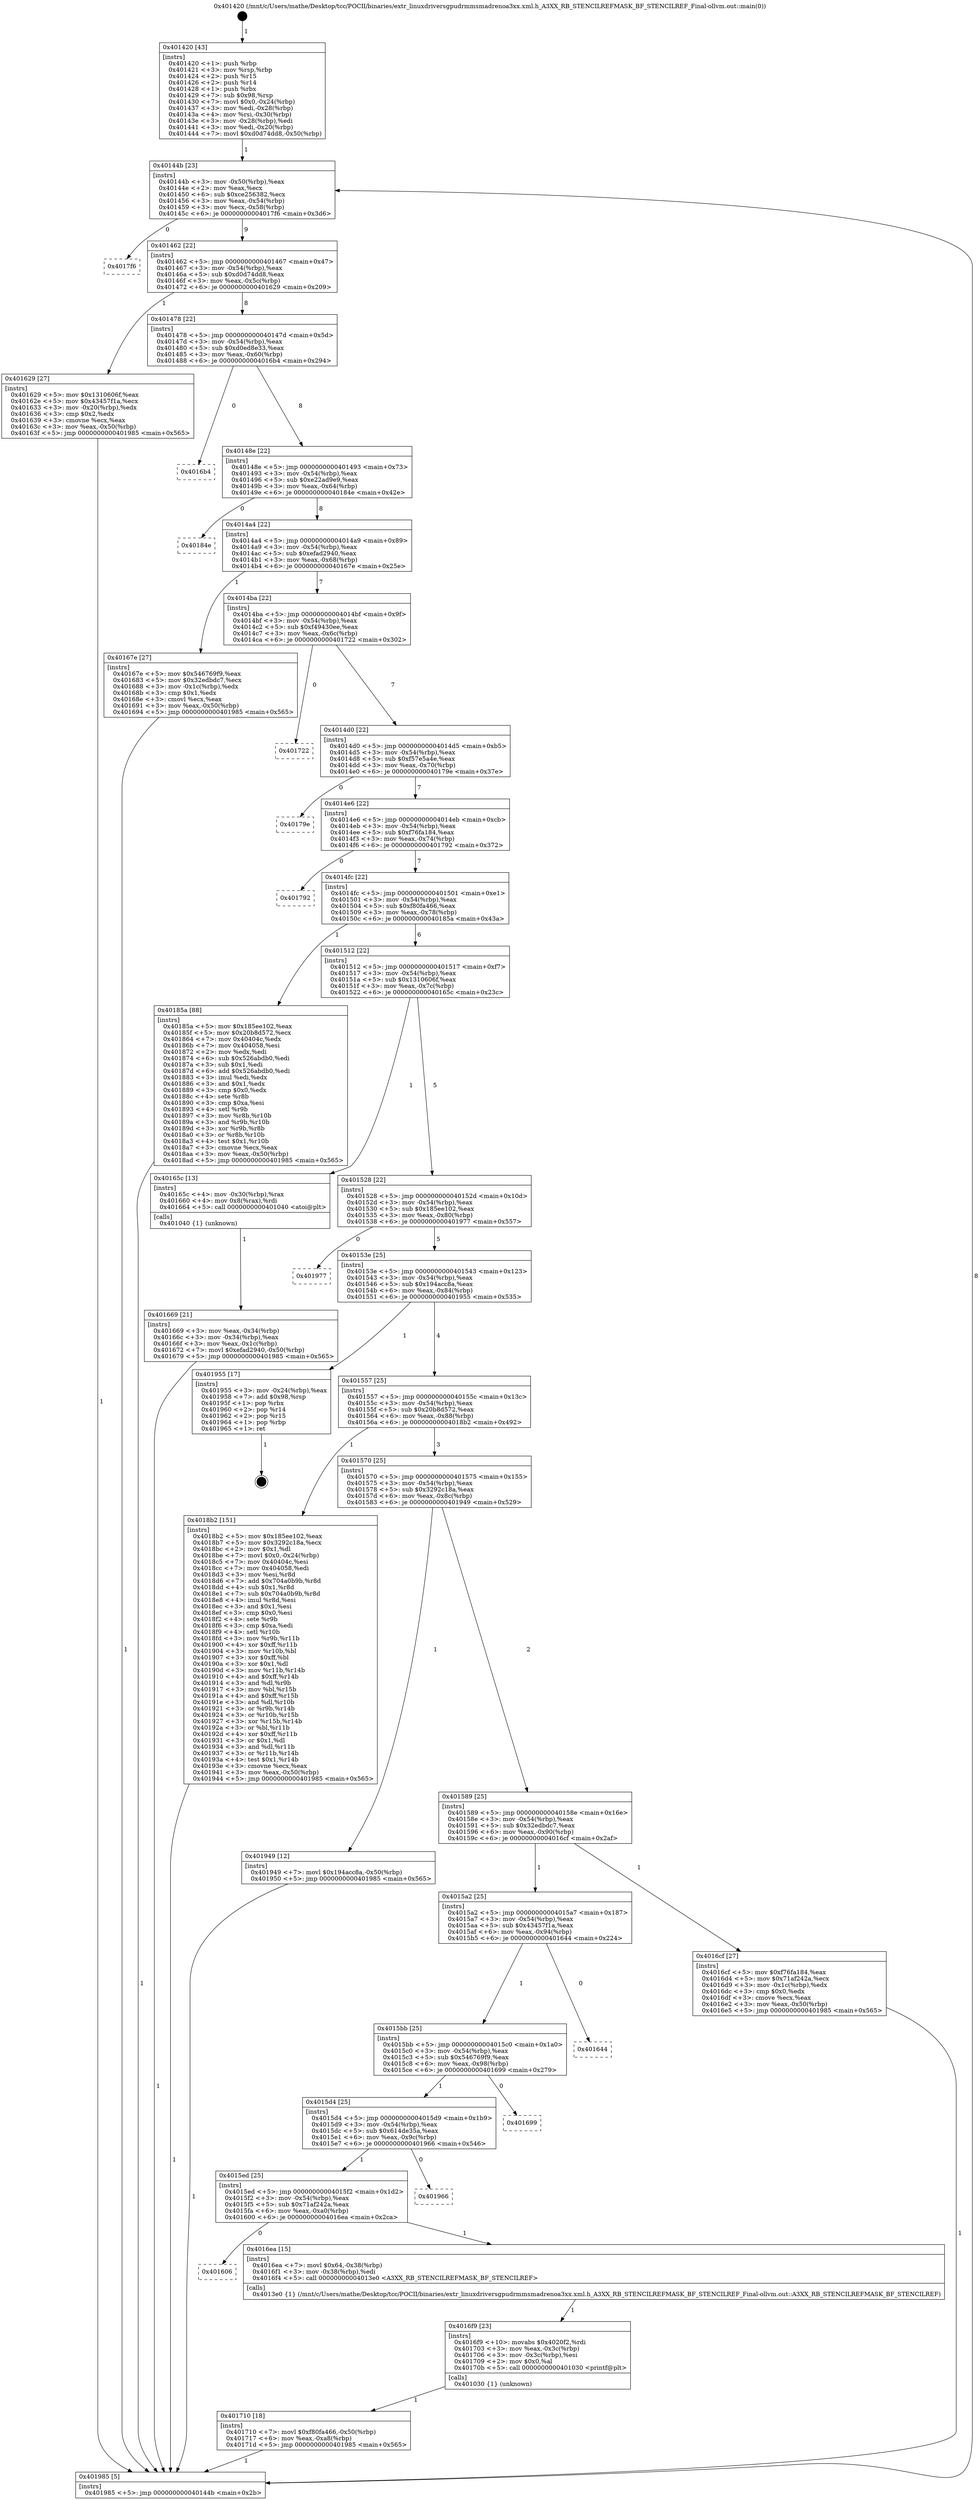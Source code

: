 digraph "0x401420" {
  label = "0x401420 (/mnt/c/Users/mathe/Desktop/tcc/POCII/binaries/extr_linuxdriversgpudrmmsmadrenoa3xx.xml.h_A3XX_RB_STENCILREFMASK_BF_STENCILREF_Final-ollvm.out::main(0))"
  labelloc = "t"
  node[shape=record]

  Entry [label="",width=0.3,height=0.3,shape=circle,fillcolor=black,style=filled]
  "0x40144b" [label="{
     0x40144b [23]\l
     | [instrs]\l
     &nbsp;&nbsp;0x40144b \<+3\>: mov -0x50(%rbp),%eax\l
     &nbsp;&nbsp;0x40144e \<+2\>: mov %eax,%ecx\l
     &nbsp;&nbsp;0x401450 \<+6\>: sub $0xce256382,%ecx\l
     &nbsp;&nbsp;0x401456 \<+3\>: mov %eax,-0x54(%rbp)\l
     &nbsp;&nbsp;0x401459 \<+3\>: mov %ecx,-0x58(%rbp)\l
     &nbsp;&nbsp;0x40145c \<+6\>: je 00000000004017f6 \<main+0x3d6\>\l
  }"]
  "0x4017f6" [label="{
     0x4017f6\l
  }", style=dashed]
  "0x401462" [label="{
     0x401462 [22]\l
     | [instrs]\l
     &nbsp;&nbsp;0x401462 \<+5\>: jmp 0000000000401467 \<main+0x47\>\l
     &nbsp;&nbsp;0x401467 \<+3\>: mov -0x54(%rbp),%eax\l
     &nbsp;&nbsp;0x40146a \<+5\>: sub $0xd0d74dd8,%eax\l
     &nbsp;&nbsp;0x40146f \<+3\>: mov %eax,-0x5c(%rbp)\l
     &nbsp;&nbsp;0x401472 \<+6\>: je 0000000000401629 \<main+0x209\>\l
  }"]
  Exit [label="",width=0.3,height=0.3,shape=circle,fillcolor=black,style=filled,peripheries=2]
  "0x401629" [label="{
     0x401629 [27]\l
     | [instrs]\l
     &nbsp;&nbsp;0x401629 \<+5\>: mov $0x1310606f,%eax\l
     &nbsp;&nbsp;0x40162e \<+5\>: mov $0x43457f1a,%ecx\l
     &nbsp;&nbsp;0x401633 \<+3\>: mov -0x20(%rbp),%edx\l
     &nbsp;&nbsp;0x401636 \<+3\>: cmp $0x2,%edx\l
     &nbsp;&nbsp;0x401639 \<+3\>: cmovne %ecx,%eax\l
     &nbsp;&nbsp;0x40163c \<+3\>: mov %eax,-0x50(%rbp)\l
     &nbsp;&nbsp;0x40163f \<+5\>: jmp 0000000000401985 \<main+0x565\>\l
  }"]
  "0x401478" [label="{
     0x401478 [22]\l
     | [instrs]\l
     &nbsp;&nbsp;0x401478 \<+5\>: jmp 000000000040147d \<main+0x5d\>\l
     &nbsp;&nbsp;0x40147d \<+3\>: mov -0x54(%rbp),%eax\l
     &nbsp;&nbsp;0x401480 \<+5\>: sub $0xd0ed8e33,%eax\l
     &nbsp;&nbsp;0x401485 \<+3\>: mov %eax,-0x60(%rbp)\l
     &nbsp;&nbsp;0x401488 \<+6\>: je 00000000004016b4 \<main+0x294\>\l
  }"]
  "0x401985" [label="{
     0x401985 [5]\l
     | [instrs]\l
     &nbsp;&nbsp;0x401985 \<+5\>: jmp 000000000040144b \<main+0x2b\>\l
  }"]
  "0x401420" [label="{
     0x401420 [43]\l
     | [instrs]\l
     &nbsp;&nbsp;0x401420 \<+1\>: push %rbp\l
     &nbsp;&nbsp;0x401421 \<+3\>: mov %rsp,%rbp\l
     &nbsp;&nbsp;0x401424 \<+2\>: push %r15\l
     &nbsp;&nbsp;0x401426 \<+2\>: push %r14\l
     &nbsp;&nbsp;0x401428 \<+1\>: push %rbx\l
     &nbsp;&nbsp;0x401429 \<+7\>: sub $0x98,%rsp\l
     &nbsp;&nbsp;0x401430 \<+7\>: movl $0x0,-0x24(%rbp)\l
     &nbsp;&nbsp;0x401437 \<+3\>: mov %edi,-0x28(%rbp)\l
     &nbsp;&nbsp;0x40143a \<+4\>: mov %rsi,-0x30(%rbp)\l
     &nbsp;&nbsp;0x40143e \<+3\>: mov -0x28(%rbp),%edi\l
     &nbsp;&nbsp;0x401441 \<+3\>: mov %edi,-0x20(%rbp)\l
     &nbsp;&nbsp;0x401444 \<+7\>: movl $0xd0d74dd8,-0x50(%rbp)\l
  }"]
  "0x401710" [label="{
     0x401710 [18]\l
     | [instrs]\l
     &nbsp;&nbsp;0x401710 \<+7\>: movl $0xf80fa466,-0x50(%rbp)\l
     &nbsp;&nbsp;0x401717 \<+6\>: mov %eax,-0xa8(%rbp)\l
     &nbsp;&nbsp;0x40171d \<+5\>: jmp 0000000000401985 \<main+0x565\>\l
  }"]
  "0x4016b4" [label="{
     0x4016b4\l
  }", style=dashed]
  "0x40148e" [label="{
     0x40148e [22]\l
     | [instrs]\l
     &nbsp;&nbsp;0x40148e \<+5\>: jmp 0000000000401493 \<main+0x73\>\l
     &nbsp;&nbsp;0x401493 \<+3\>: mov -0x54(%rbp),%eax\l
     &nbsp;&nbsp;0x401496 \<+5\>: sub $0xe22ad9e9,%eax\l
     &nbsp;&nbsp;0x40149b \<+3\>: mov %eax,-0x64(%rbp)\l
     &nbsp;&nbsp;0x40149e \<+6\>: je 000000000040184e \<main+0x42e\>\l
  }"]
  "0x4016f9" [label="{
     0x4016f9 [23]\l
     | [instrs]\l
     &nbsp;&nbsp;0x4016f9 \<+10\>: movabs $0x4020f2,%rdi\l
     &nbsp;&nbsp;0x401703 \<+3\>: mov %eax,-0x3c(%rbp)\l
     &nbsp;&nbsp;0x401706 \<+3\>: mov -0x3c(%rbp),%esi\l
     &nbsp;&nbsp;0x401709 \<+2\>: mov $0x0,%al\l
     &nbsp;&nbsp;0x40170b \<+5\>: call 0000000000401030 \<printf@plt\>\l
     | [calls]\l
     &nbsp;&nbsp;0x401030 \{1\} (unknown)\l
  }"]
  "0x40184e" [label="{
     0x40184e\l
  }", style=dashed]
  "0x4014a4" [label="{
     0x4014a4 [22]\l
     | [instrs]\l
     &nbsp;&nbsp;0x4014a4 \<+5\>: jmp 00000000004014a9 \<main+0x89\>\l
     &nbsp;&nbsp;0x4014a9 \<+3\>: mov -0x54(%rbp),%eax\l
     &nbsp;&nbsp;0x4014ac \<+5\>: sub $0xefad2940,%eax\l
     &nbsp;&nbsp;0x4014b1 \<+3\>: mov %eax,-0x68(%rbp)\l
     &nbsp;&nbsp;0x4014b4 \<+6\>: je 000000000040167e \<main+0x25e\>\l
  }"]
  "0x401606" [label="{
     0x401606\l
  }", style=dashed]
  "0x40167e" [label="{
     0x40167e [27]\l
     | [instrs]\l
     &nbsp;&nbsp;0x40167e \<+5\>: mov $0x546769f9,%eax\l
     &nbsp;&nbsp;0x401683 \<+5\>: mov $0x32edbdc7,%ecx\l
     &nbsp;&nbsp;0x401688 \<+3\>: mov -0x1c(%rbp),%edx\l
     &nbsp;&nbsp;0x40168b \<+3\>: cmp $0x1,%edx\l
     &nbsp;&nbsp;0x40168e \<+3\>: cmovl %ecx,%eax\l
     &nbsp;&nbsp;0x401691 \<+3\>: mov %eax,-0x50(%rbp)\l
     &nbsp;&nbsp;0x401694 \<+5\>: jmp 0000000000401985 \<main+0x565\>\l
  }"]
  "0x4014ba" [label="{
     0x4014ba [22]\l
     | [instrs]\l
     &nbsp;&nbsp;0x4014ba \<+5\>: jmp 00000000004014bf \<main+0x9f\>\l
     &nbsp;&nbsp;0x4014bf \<+3\>: mov -0x54(%rbp),%eax\l
     &nbsp;&nbsp;0x4014c2 \<+5\>: sub $0xf49430ee,%eax\l
     &nbsp;&nbsp;0x4014c7 \<+3\>: mov %eax,-0x6c(%rbp)\l
     &nbsp;&nbsp;0x4014ca \<+6\>: je 0000000000401722 \<main+0x302\>\l
  }"]
  "0x4016ea" [label="{
     0x4016ea [15]\l
     | [instrs]\l
     &nbsp;&nbsp;0x4016ea \<+7\>: movl $0x64,-0x38(%rbp)\l
     &nbsp;&nbsp;0x4016f1 \<+3\>: mov -0x38(%rbp),%edi\l
     &nbsp;&nbsp;0x4016f4 \<+5\>: call 00000000004013e0 \<A3XX_RB_STENCILREFMASK_BF_STENCILREF\>\l
     | [calls]\l
     &nbsp;&nbsp;0x4013e0 \{1\} (/mnt/c/Users/mathe/Desktop/tcc/POCII/binaries/extr_linuxdriversgpudrmmsmadrenoa3xx.xml.h_A3XX_RB_STENCILREFMASK_BF_STENCILREF_Final-ollvm.out::A3XX_RB_STENCILREFMASK_BF_STENCILREF)\l
  }"]
  "0x401722" [label="{
     0x401722\l
  }", style=dashed]
  "0x4014d0" [label="{
     0x4014d0 [22]\l
     | [instrs]\l
     &nbsp;&nbsp;0x4014d0 \<+5\>: jmp 00000000004014d5 \<main+0xb5\>\l
     &nbsp;&nbsp;0x4014d5 \<+3\>: mov -0x54(%rbp),%eax\l
     &nbsp;&nbsp;0x4014d8 \<+5\>: sub $0xf57e5a4e,%eax\l
     &nbsp;&nbsp;0x4014dd \<+3\>: mov %eax,-0x70(%rbp)\l
     &nbsp;&nbsp;0x4014e0 \<+6\>: je 000000000040179e \<main+0x37e\>\l
  }"]
  "0x4015ed" [label="{
     0x4015ed [25]\l
     | [instrs]\l
     &nbsp;&nbsp;0x4015ed \<+5\>: jmp 00000000004015f2 \<main+0x1d2\>\l
     &nbsp;&nbsp;0x4015f2 \<+3\>: mov -0x54(%rbp),%eax\l
     &nbsp;&nbsp;0x4015f5 \<+5\>: sub $0x71af242a,%eax\l
     &nbsp;&nbsp;0x4015fa \<+6\>: mov %eax,-0xa0(%rbp)\l
     &nbsp;&nbsp;0x401600 \<+6\>: je 00000000004016ea \<main+0x2ca\>\l
  }"]
  "0x40179e" [label="{
     0x40179e\l
  }", style=dashed]
  "0x4014e6" [label="{
     0x4014e6 [22]\l
     | [instrs]\l
     &nbsp;&nbsp;0x4014e6 \<+5\>: jmp 00000000004014eb \<main+0xcb\>\l
     &nbsp;&nbsp;0x4014eb \<+3\>: mov -0x54(%rbp),%eax\l
     &nbsp;&nbsp;0x4014ee \<+5\>: sub $0xf76fa184,%eax\l
     &nbsp;&nbsp;0x4014f3 \<+3\>: mov %eax,-0x74(%rbp)\l
     &nbsp;&nbsp;0x4014f6 \<+6\>: je 0000000000401792 \<main+0x372\>\l
  }"]
  "0x401966" [label="{
     0x401966\l
  }", style=dashed]
  "0x401792" [label="{
     0x401792\l
  }", style=dashed]
  "0x4014fc" [label="{
     0x4014fc [22]\l
     | [instrs]\l
     &nbsp;&nbsp;0x4014fc \<+5\>: jmp 0000000000401501 \<main+0xe1\>\l
     &nbsp;&nbsp;0x401501 \<+3\>: mov -0x54(%rbp),%eax\l
     &nbsp;&nbsp;0x401504 \<+5\>: sub $0xf80fa466,%eax\l
     &nbsp;&nbsp;0x401509 \<+3\>: mov %eax,-0x78(%rbp)\l
     &nbsp;&nbsp;0x40150c \<+6\>: je 000000000040185a \<main+0x43a\>\l
  }"]
  "0x4015d4" [label="{
     0x4015d4 [25]\l
     | [instrs]\l
     &nbsp;&nbsp;0x4015d4 \<+5\>: jmp 00000000004015d9 \<main+0x1b9\>\l
     &nbsp;&nbsp;0x4015d9 \<+3\>: mov -0x54(%rbp),%eax\l
     &nbsp;&nbsp;0x4015dc \<+5\>: sub $0x614de35a,%eax\l
     &nbsp;&nbsp;0x4015e1 \<+6\>: mov %eax,-0x9c(%rbp)\l
     &nbsp;&nbsp;0x4015e7 \<+6\>: je 0000000000401966 \<main+0x546\>\l
  }"]
  "0x40185a" [label="{
     0x40185a [88]\l
     | [instrs]\l
     &nbsp;&nbsp;0x40185a \<+5\>: mov $0x185ee102,%eax\l
     &nbsp;&nbsp;0x40185f \<+5\>: mov $0x20b8d572,%ecx\l
     &nbsp;&nbsp;0x401864 \<+7\>: mov 0x40404c,%edx\l
     &nbsp;&nbsp;0x40186b \<+7\>: mov 0x404058,%esi\l
     &nbsp;&nbsp;0x401872 \<+2\>: mov %edx,%edi\l
     &nbsp;&nbsp;0x401874 \<+6\>: sub $0x526abdb0,%edi\l
     &nbsp;&nbsp;0x40187a \<+3\>: sub $0x1,%edi\l
     &nbsp;&nbsp;0x40187d \<+6\>: add $0x526abdb0,%edi\l
     &nbsp;&nbsp;0x401883 \<+3\>: imul %edi,%edx\l
     &nbsp;&nbsp;0x401886 \<+3\>: and $0x1,%edx\l
     &nbsp;&nbsp;0x401889 \<+3\>: cmp $0x0,%edx\l
     &nbsp;&nbsp;0x40188c \<+4\>: sete %r8b\l
     &nbsp;&nbsp;0x401890 \<+3\>: cmp $0xa,%esi\l
     &nbsp;&nbsp;0x401893 \<+4\>: setl %r9b\l
     &nbsp;&nbsp;0x401897 \<+3\>: mov %r8b,%r10b\l
     &nbsp;&nbsp;0x40189a \<+3\>: and %r9b,%r10b\l
     &nbsp;&nbsp;0x40189d \<+3\>: xor %r9b,%r8b\l
     &nbsp;&nbsp;0x4018a0 \<+3\>: or %r8b,%r10b\l
     &nbsp;&nbsp;0x4018a3 \<+4\>: test $0x1,%r10b\l
     &nbsp;&nbsp;0x4018a7 \<+3\>: cmovne %ecx,%eax\l
     &nbsp;&nbsp;0x4018aa \<+3\>: mov %eax,-0x50(%rbp)\l
     &nbsp;&nbsp;0x4018ad \<+5\>: jmp 0000000000401985 \<main+0x565\>\l
  }"]
  "0x401512" [label="{
     0x401512 [22]\l
     | [instrs]\l
     &nbsp;&nbsp;0x401512 \<+5\>: jmp 0000000000401517 \<main+0xf7\>\l
     &nbsp;&nbsp;0x401517 \<+3\>: mov -0x54(%rbp),%eax\l
     &nbsp;&nbsp;0x40151a \<+5\>: sub $0x1310606f,%eax\l
     &nbsp;&nbsp;0x40151f \<+3\>: mov %eax,-0x7c(%rbp)\l
     &nbsp;&nbsp;0x401522 \<+6\>: je 000000000040165c \<main+0x23c\>\l
  }"]
  "0x401699" [label="{
     0x401699\l
  }", style=dashed]
  "0x40165c" [label="{
     0x40165c [13]\l
     | [instrs]\l
     &nbsp;&nbsp;0x40165c \<+4\>: mov -0x30(%rbp),%rax\l
     &nbsp;&nbsp;0x401660 \<+4\>: mov 0x8(%rax),%rdi\l
     &nbsp;&nbsp;0x401664 \<+5\>: call 0000000000401040 \<atoi@plt\>\l
     | [calls]\l
     &nbsp;&nbsp;0x401040 \{1\} (unknown)\l
  }"]
  "0x401528" [label="{
     0x401528 [22]\l
     | [instrs]\l
     &nbsp;&nbsp;0x401528 \<+5\>: jmp 000000000040152d \<main+0x10d\>\l
     &nbsp;&nbsp;0x40152d \<+3\>: mov -0x54(%rbp),%eax\l
     &nbsp;&nbsp;0x401530 \<+5\>: sub $0x185ee102,%eax\l
     &nbsp;&nbsp;0x401535 \<+3\>: mov %eax,-0x80(%rbp)\l
     &nbsp;&nbsp;0x401538 \<+6\>: je 0000000000401977 \<main+0x557\>\l
  }"]
  "0x401669" [label="{
     0x401669 [21]\l
     | [instrs]\l
     &nbsp;&nbsp;0x401669 \<+3\>: mov %eax,-0x34(%rbp)\l
     &nbsp;&nbsp;0x40166c \<+3\>: mov -0x34(%rbp),%eax\l
     &nbsp;&nbsp;0x40166f \<+3\>: mov %eax,-0x1c(%rbp)\l
     &nbsp;&nbsp;0x401672 \<+7\>: movl $0xefad2940,-0x50(%rbp)\l
     &nbsp;&nbsp;0x401679 \<+5\>: jmp 0000000000401985 \<main+0x565\>\l
  }"]
  "0x4015bb" [label="{
     0x4015bb [25]\l
     | [instrs]\l
     &nbsp;&nbsp;0x4015bb \<+5\>: jmp 00000000004015c0 \<main+0x1a0\>\l
     &nbsp;&nbsp;0x4015c0 \<+3\>: mov -0x54(%rbp),%eax\l
     &nbsp;&nbsp;0x4015c3 \<+5\>: sub $0x546769f9,%eax\l
     &nbsp;&nbsp;0x4015c8 \<+6\>: mov %eax,-0x98(%rbp)\l
     &nbsp;&nbsp;0x4015ce \<+6\>: je 0000000000401699 \<main+0x279\>\l
  }"]
  "0x401977" [label="{
     0x401977\l
  }", style=dashed]
  "0x40153e" [label="{
     0x40153e [25]\l
     | [instrs]\l
     &nbsp;&nbsp;0x40153e \<+5\>: jmp 0000000000401543 \<main+0x123\>\l
     &nbsp;&nbsp;0x401543 \<+3\>: mov -0x54(%rbp),%eax\l
     &nbsp;&nbsp;0x401546 \<+5\>: sub $0x194acc8a,%eax\l
     &nbsp;&nbsp;0x40154b \<+6\>: mov %eax,-0x84(%rbp)\l
     &nbsp;&nbsp;0x401551 \<+6\>: je 0000000000401955 \<main+0x535\>\l
  }"]
  "0x401644" [label="{
     0x401644\l
  }", style=dashed]
  "0x401955" [label="{
     0x401955 [17]\l
     | [instrs]\l
     &nbsp;&nbsp;0x401955 \<+3\>: mov -0x24(%rbp),%eax\l
     &nbsp;&nbsp;0x401958 \<+7\>: add $0x98,%rsp\l
     &nbsp;&nbsp;0x40195f \<+1\>: pop %rbx\l
     &nbsp;&nbsp;0x401960 \<+2\>: pop %r14\l
     &nbsp;&nbsp;0x401962 \<+2\>: pop %r15\l
     &nbsp;&nbsp;0x401964 \<+1\>: pop %rbp\l
     &nbsp;&nbsp;0x401965 \<+1\>: ret\l
  }"]
  "0x401557" [label="{
     0x401557 [25]\l
     | [instrs]\l
     &nbsp;&nbsp;0x401557 \<+5\>: jmp 000000000040155c \<main+0x13c\>\l
     &nbsp;&nbsp;0x40155c \<+3\>: mov -0x54(%rbp),%eax\l
     &nbsp;&nbsp;0x40155f \<+5\>: sub $0x20b8d572,%eax\l
     &nbsp;&nbsp;0x401564 \<+6\>: mov %eax,-0x88(%rbp)\l
     &nbsp;&nbsp;0x40156a \<+6\>: je 00000000004018b2 \<main+0x492\>\l
  }"]
  "0x4015a2" [label="{
     0x4015a2 [25]\l
     | [instrs]\l
     &nbsp;&nbsp;0x4015a2 \<+5\>: jmp 00000000004015a7 \<main+0x187\>\l
     &nbsp;&nbsp;0x4015a7 \<+3\>: mov -0x54(%rbp),%eax\l
     &nbsp;&nbsp;0x4015aa \<+5\>: sub $0x43457f1a,%eax\l
     &nbsp;&nbsp;0x4015af \<+6\>: mov %eax,-0x94(%rbp)\l
     &nbsp;&nbsp;0x4015b5 \<+6\>: je 0000000000401644 \<main+0x224\>\l
  }"]
  "0x4018b2" [label="{
     0x4018b2 [151]\l
     | [instrs]\l
     &nbsp;&nbsp;0x4018b2 \<+5\>: mov $0x185ee102,%eax\l
     &nbsp;&nbsp;0x4018b7 \<+5\>: mov $0x3292c18a,%ecx\l
     &nbsp;&nbsp;0x4018bc \<+2\>: mov $0x1,%dl\l
     &nbsp;&nbsp;0x4018be \<+7\>: movl $0x0,-0x24(%rbp)\l
     &nbsp;&nbsp;0x4018c5 \<+7\>: mov 0x40404c,%esi\l
     &nbsp;&nbsp;0x4018cc \<+7\>: mov 0x404058,%edi\l
     &nbsp;&nbsp;0x4018d3 \<+3\>: mov %esi,%r8d\l
     &nbsp;&nbsp;0x4018d6 \<+7\>: add $0x704a0b9b,%r8d\l
     &nbsp;&nbsp;0x4018dd \<+4\>: sub $0x1,%r8d\l
     &nbsp;&nbsp;0x4018e1 \<+7\>: sub $0x704a0b9b,%r8d\l
     &nbsp;&nbsp;0x4018e8 \<+4\>: imul %r8d,%esi\l
     &nbsp;&nbsp;0x4018ec \<+3\>: and $0x1,%esi\l
     &nbsp;&nbsp;0x4018ef \<+3\>: cmp $0x0,%esi\l
     &nbsp;&nbsp;0x4018f2 \<+4\>: sete %r9b\l
     &nbsp;&nbsp;0x4018f6 \<+3\>: cmp $0xa,%edi\l
     &nbsp;&nbsp;0x4018f9 \<+4\>: setl %r10b\l
     &nbsp;&nbsp;0x4018fd \<+3\>: mov %r9b,%r11b\l
     &nbsp;&nbsp;0x401900 \<+4\>: xor $0xff,%r11b\l
     &nbsp;&nbsp;0x401904 \<+3\>: mov %r10b,%bl\l
     &nbsp;&nbsp;0x401907 \<+3\>: xor $0xff,%bl\l
     &nbsp;&nbsp;0x40190a \<+3\>: xor $0x1,%dl\l
     &nbsp;&nbsp;0x40190d \<+3\>: mov %r11b,%r14b\l
     &nbsp;&nbsp;0x401910 \<+4\>: and $0xff,%r14b\l
     &nbsp;&nbsp;0x401914 \<+3\>: and %dl,%r9b\l
     &nbsp;&nbsp;0x401917 \<+3\>: mov %bl,%r15b\l
     &nbsp;&nbsp;0x40191a \<+4\>: and $0xff,%r15b\l
     &nbsp;&nbsp;0x40191e \<+3\>: and %dl,%r10b\l
     &nbsp;&nbsp;0x401921 \<+3\>: or %r9b,%r14b\l
     &nbsp;&nbsp;0x401924 \<+3\>: or %r10b,%r15b\l
     &nbsp;&nbsp;0x401927 \<+3\>: xor %r15b,%r14b\l
     &nbsp;&nbsp;0x40192a \<+3\>: or %bl,%r11b\l
     &nbsp;&nbsp;0x40192d \<+4\>: xor $0xff,%r11b\l
     &nbsp;&nbsp;0x401931 \<+3\>: or $0x1,%dl\l
     &nbsp;&nbsp;0x401934 \<+3\>: and %dl,%r11b\l
     &nbsp;&nbsp;0x401937 \<+3\>: or %r11b,%r14b\l
     &nbsp;&nbsp;0x40193a \<+4\>: test $0x1,%r14b\l
     &nbsp;&nbsp;0x40193e \<+3\>: cmovne %ecx,%eax\l
     &nbsp;&nbsp;0x401941 \<+3\>: mov %eax,-0x50(%rbp)\l
     &nbsp;&nbsp;0x401944 \<+5\>: jmp 0000000000401985 \<main+0x565\>\l
  }"]
  "0x401570" [label="{
     0x401570 [25]\l
     | [instrs]\l
     &nbsp;&nbsp;0x401570 \<+5\>: jmp 0000000000401575 \<main+0x155\>\l
     &nbsp;&nbsp;0x401575 \<+3\>: mov -0x54(%rbp),%eax\l
     &nbsp;&nbsp;0x401578 \<+5\>: sub $0x3292c18a,%eax\l
     &nbsp;&nbsp;0x40157d \<+6\>: mov %eax,-0x8c(%rbp)\l
     &nbsp;&nbsp;0x401583 \<+6\>: je 0000000000401949 \<main+0x529\>\l
  }"]
  "0x4016cf" [label="{
     0x4016cf [27]\l
     | [instrs]\l
     &nbsp;&nbsp;0x4016cf \<+5\>: mov $0xf76fa184,%eax\l
     &nbsp;&nbsp;0x4016d4 \<+5\>: mov $0x71af242a,%ecx\l
     &nbsp;&nbsp;0x4016d9 \<+3\>: mov -0x1c(%rbp),%edx\l
     &nbsp;&nbsp;0x4016dc \<+3\>: cmp $0x0,%edx\l
     &nbsp;&nbsp;0x4016df \<+3\>: cmove %ecx,%eax\l
     &nbsp;&nbsp;0x4016e2 \<+3\>: mov %eax,-0x50(%rbp)\l
     &nbsp;&nbsp;0x4016e5 \<+5\>: jmp 0000000000401985 \<main+0x565\>\l
  }"]
  "0x401949" [label="{
     0x401949 [12]\l
     | [instrs]\l
     &nbsp;&nbsp;0x401949 \<+7\>: movl $0x194acc8a,-0x50(%rbp)\l
     &nbsp;&nbsp;0x401950 \<+5\>: jmp 0000000000401985 \<main+0x565\>\l
  }"]
  "0x401589" [label="{
     0x401589 [25]\l
     | [instrs]\l
     &nbsp;&nbsp;0x401589 \<+5\>: jmp 000000000040158e \<main+0x16e\>\l
     &nbsp;&nbsp;0x40158e \<+3\>: mov -0x54(%rbp),%eax\l
     &nbsp;&nbsp;0x401591 \<+5\>: sub $0x32edbdc7,%eax\l
     &nbsp;&nbsp;0x401596 \<+6\>: mov %eax,-0x90(%rbp)\l
     &nbsp;&nbsp;0x40159c \<+6\>: je 00000000004016cf \<main+0x2af\>\l
  }"]
  Entry -> "0x401420" [label=" 1"]
  "0x40144b" -> "0x4017f6" [label=" 0"]
  "0x40144b" -> "0x401462" [label=" 9"]
  "0x401955" -> Exit [label=" 1"]
  "0x401462" -> "0x401629" [label=" 1"]
  "0x401462" -> "0x401478" [label=" 8"]
  "0x401629" -> "0x401985" [label=" 1"]
  "0x401420" -> "0x40144b" [label=" 1"]
  "0x401985" -> "0x40144b" [label=" 8"]
  "0x401949" -> "0x401985" [label=" 1"]
  "0x401478" -> "0x4016b4" [label=" 0"]
  "0x401478" -> "0x40148e" [label=" 8"]
  "0x4018b2" -> "0x401985" [label=" 1"]
  "0x40148e" -> "0x40184e" [label=" 0"]
  "0x40148e" -> "0x4014a4" [label=" 8"]
  "0x40185a" -> "0x401985" [label=" 1"]
  "0x4014a4" -> "0x40167e" [label=" 1"]
  "0x4014a4" -> "0x4014ba" [label=" 7"]
  "0x401710" -> "0x401985" [label=" 1"]
  "0x4014ba" -> "0x401722" [label=" 0"]
  "0x4014ba" -> "0x4014d0" [label=" 7"]
  "0x4016f9" -> "0x401710" [label=" 1"]
  "0x4014d0" -> "0x40179e" [label=" 0"]
  "0x4014d0" -> "0x4014e6" [label=" 7"]
  "0x4015ed" -> "0x401606" [label=" 0"]
  "0x4014e6" -> "0x401792" [label=" 0"]
  "0x4014e6" -> "0x4014fc" [label=" 7"]
  "0x4015ed" -> "0x4016ea" [label=" 1"]
  "0x4014fc" -> "0x40185a" [label=" 1"]
  "0x4014fc" -> "0x401512" [label=" 6"]
  "0x4015d4" -> "0x4015ed" [label=" 1"]
  "0x401512" -> "0x40165c" [label=" 1"]
  "0x401512" -> "0x401528" [label=" 5"]
  "0x40165c" -> "0x401669" [label=" 1"]
  "0x401669" -> "0x401985" [label=" 1"]
  "0x40167e" -> "0x401985" [label=" 1"]
  "0x4015d4" -> "0x401966" [label=" 0"]
  "0x401528" -> "0x401977" [label=" 0"]
  "0x401528" -> "0x40153e" [label=" 5"]
  "0x4015bb" -> "0x4015d4" [label=" 1"]
  "0x40153e" -> "0x401955" [label=" 1"]
  "0x40153e" -> "0x401557" [label=" 4"]
  "0x4015bb" -> "0x401699" [label=" 0"]
  "0x401557" -> "0x4018b2" [label=" 1"]
  "0x401557" -> "0x401570" [label=" 3"]
  "0x4015a2" -> "0x4015bb" [label=" 1"]
  "0x401570" -> "0x401949" [label=" 1"]
  "0x401570" -> "0x401589" [label=" 2"]
  "0x4015a2" -> "0x401644" [label=" 0"]
  "0x401589" -> "0x4016cf" [label=" 1"]
  "0x401589" -> "0x4015a2" [label=" 1"]
  "0x4016cf" -> "0x401985" [label=" 1"]
  "0x4016ea" -> "0x4016f9" [label=" 1"]
}
